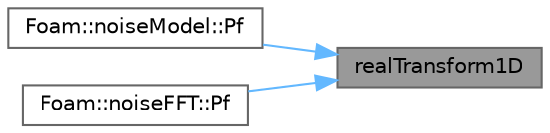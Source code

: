 digraph "realTransform1D"
{
 // LATEX_PDF_SIZE
  bgcolor="transparent";
  edge [fontname=Helvetica,fontsize=10,labelfontname=Helvetica,labelfontsize=10];
  node [fontname=Helvetica,fontsize=10,shape=box,height=0.2,width=0.4];
  rankdir="RL";
  Node1 [id="Node000001",label="realTransform1D",height=0.2,width=0.4,color="gray40", fillcolor="grey60", style="filled", fontcolor="black",tooltip=" "];
  Node1 -> Node2 [id="edge1_Node000001_Node000002",dir="back",color="steelblue1",style="solid",tooltip=" "];
  Node2 [id="Node000002",label="Foam::noiseModel::Pf",height=0.2,width=0.4,color="grey40", fillcolor="white", style="filled",URL="$classFoam_1_1noiseModel.html#a76277c77e53af3d820e49f7e9d10a5c5",tooltip=" "];
  Node1 -> Node3 [id="edge2_Node000001_Node000003",dir="back",color="steelblue1",style="solid",tooltip=" "];
  Node3 [id="Node000003",label="Foam::noiseFFT::Pf",height=0.2,width=0.4,color="grey40", fillcolor="white", style="filled",URL="$classFoam_1_1noiseFFT.html#ae11b7f99d455aef89571ef86c5346460",tooltip=" "];
}
